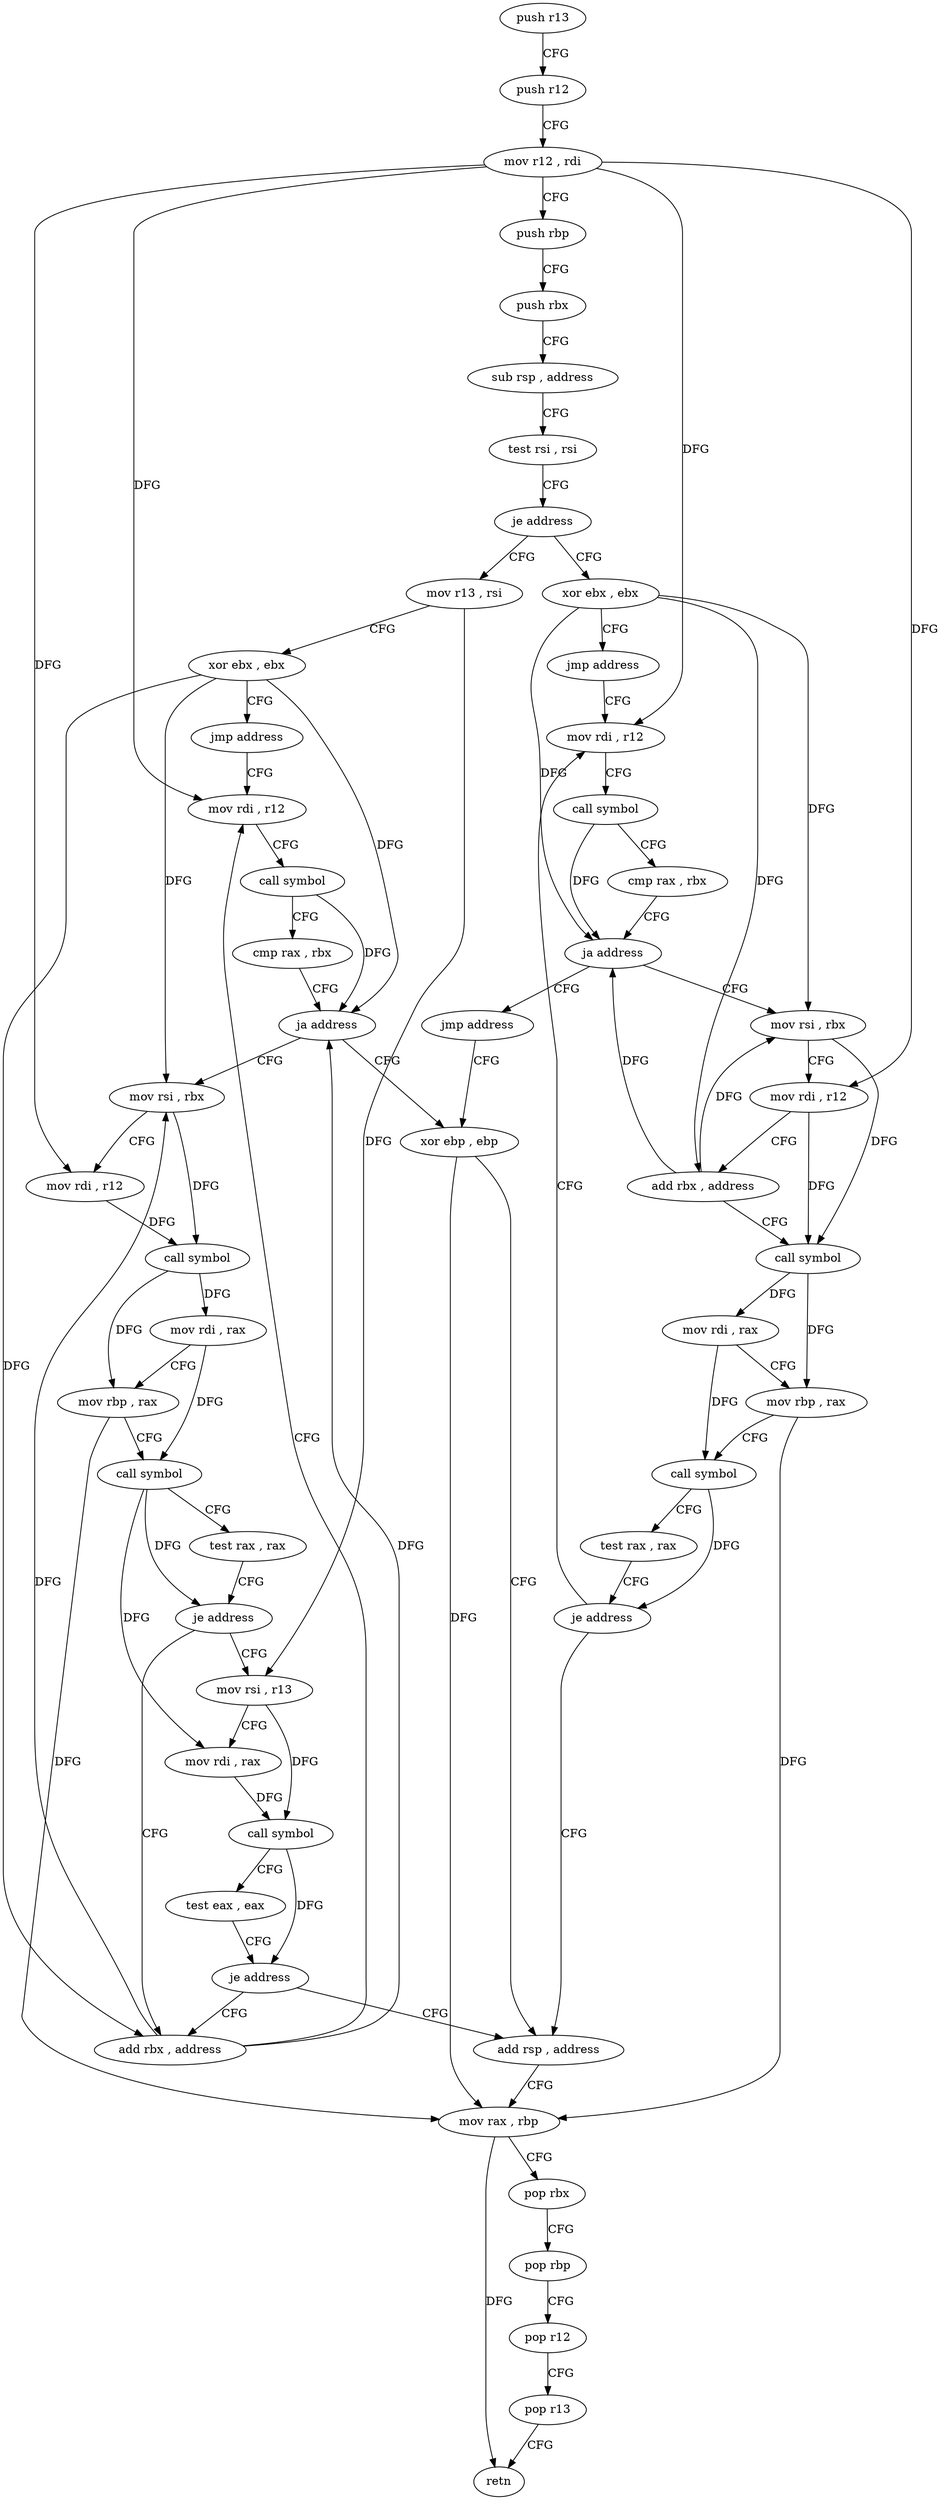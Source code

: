 digraph "func" {
"100032" [label = "push r13" ]
"100034" [label = "push r12" ]
"100036" [label = "mov r12 , rdi" ]
"100039" [label = "push rbp" ]
"100040" [label = "push rbx" ]
"100041" [label = "sub rsp , address" ]
"100045" [label = "test rsi , rsi" ]
"100048" [label = "je address" ]
"100144" [label = "xor ebx , ebx" ]
"100050" [label = "mov r13 , rsi" ]
"100146" [label = "jmp address" ]
"100179" [label = "mov rdi , r12" ]
"100053" [label = "xor ebx , ebx" ]
"100055" [label = "jmp address" ]
"100110" [label = "mov rdi , r12" ]
"100182" [label = "call symbol" ]
"100187" [label = "cmp rax , rbx" ]
"100190" [label = "ja address" ]
"100148" [label = "mov rsi , rbx" ]
"100192" [label = "jmp address" ]
"100113" [label = "call symbol" ]
"100118" [label = "cmp rax , rbx" ]
"100121" [label = "ja address" ]
"100064" [label = "mov rsi , rbx" ]
"100123" [label = "xor ebp , ebp" ]
"100151" [label = "mov rdi , r12" ]
"100154" [label = "add rbx , address" ]
"100158" [label = "call symbol" ]
"100163" [label = "mov rdi , rax" ]
"100166" [label = "mov rbp , rax" ]
"100169" [label = "call symbol" ]
"100174" [label = "test rax , rax" ]
"100177" [label = "je address" ]
"100125" [label = "add rsp , address" ]
"100067" [label = "mov rdi , r12" ]
"100070" [label = "call symbol" ]
"100075" [label = "mov rdi , rax" ]
"100078" [label = "mov rbp , rax" ]
"100081" [label = "call symbol" ]
"100086" [label = "test rax , rax" ]
"100089" [label = "je address" ]
"100106" [label = "add rbx , address" ]
"100091" [label = "mov rsi , r13" ]
"100129" [label = "mov rax , rbp" ]
"100132" [label = "pop rbx" ]
"100133" [label = "pop rbp" ]
"100134" [label = "pop r12" ]
"100136" [label = "pop r13" ]
"100138" [label = "retn" ]
"100094" [label = "mov rdi , rax" ]
"100097" [label = "call symbol" ]
"100102" [label = "test eax , eax" ]
"100104" [label = "je address" ]
"100032" -> "100034" [ label = "CFG" ]
"100034" -> "100036" [ label = "CFG" ]
"100036" -> "100039" [ label = "CFG" ]
"100036" -> "100179" [ label = "DFG" ]
"100036" -> "100110" [ label = "DFG" ]
"100036" -> "100151" [ label = "DFG" ]
"100036" -> "100067" [ label = "DFG" ]
"100039" -> "100040" [ label = "CFG" ]
"100040" -> "100041" [ label = "CFG" ]
"100041" -> "100045" [ label = "CFG" ]
"100045" -> "100048" [ label = "CFG" ]
"100048" -> "100144" [ label = "CFG" ]
"100048" -> "100050" [ label = "CFG" ]
"100144" -> "100146" [ label = "CFG" ]
"100144" -> "100190" [ label = "DFG" ]
"100144" -> "100148" [ label = "DFG" ]
"100144" -> "100154" [ label = "DFG" ]
"100050" -> "100053" [ label = "CFG" ]
"100050" -> "100091" [ label = "DFG" ]
"100146" -> "100179" [ label = "CFG" ]
"100179" -> "100182" [ label = "CFG" ]
"100053" -> "100055" [ label = "CFG" ]
"100053" -> "100121" [ label = "DFG" ]
"100053" -> "100064" [ label = "DFG" ]
"100053" -> "100106" [ label = "DFG" ]
"100055" -> "100110" [ label = "CFG" ]
"100110" -> "100113" [ label = "CFG" ]
"100182" -> "100187" [ label = "CFG" ]
"100182" -> "100190" [ label = "DFG" ]
"100187" -> "100190" [ label = "CFG" ]
"100190" -> "100148" [ label = "CFG" ]
"100190" -> "100192" [ label = "CFG" ]
"100148" -> "100151" [ label = "CFG" ]
"100148" -> "100158" [ label = "DFG" ]
"100192" -> "100123" [ label = "CFG" ]
"100113" -> "100118" [ label = "CFG" ]
"100113" -> "100121" [ label = "DFG" ]
"100118" -> "100121" [ label = "CFG" ]
"100121" -> "100064" [ label = "CFG" ]
"100121" -> "100123" [ label = "CFG" ]
"100064" -> "100067" [ label = "CFG" ]
"100064" -> "100070" [ label = "DFG" ]
"100123" -> "100125" [ label = "CFG" ]
"100123" -> "100129" [ label = "DFG" ]
"100151" -> "100154" [ label = "CFG" ]
"100151" -> "100158" [ label = "DFG" ]
"100154" -> "100158" [ label = "CFG" ]
"100154" -> "100190" [ label = "DFG" ]
"100154" -> "100148" [ label = "DFG" ]
"100158" -> "100163" [ label = "DFG" ]
"100158" -> "100166" [ label = "DFG" ]
"100163" -> "100166" [ label = "CFG" ]
"100163" -> "100169" [ label = "DFG" ]
"100166" -> "100169" [ label = "CFG" ]
"100166" -> "100129" [ label = "DFG" ]
"100169" -> "100174" [ label = "CFG" ]
"100169" -> "100177" [ label = "DFG" ]
"100174" -> "100177" [ label = "CFG" ]
"100177" -> "100125" [ label = "CFG" ]
"100177" -> "100179" [ label = "CFG" ]
"100125" -> "100129" [ label = "CFG" ]
"100067" -> "100070" [ label = "DFG" ]
"100070" -> "100075" [ label = "DFG" ]
"100070" -> "100078" [ label = "DFG" ]
"100075" -> "100078" [ label = "CFG" ]
"100075" -> "100081" [ label = "DFG" ]
"100078" -> "100081" [ label = "CFG" ]
"100078" -> "100129" [ label = "DFG" ]
"100081" -> "100086" [ label = "CFG" ]
"100081" -> "100089" [ label = "DFG" ]
"100081" -> "100094" [ label = "DFG" ]
"100086" -> "100089" [ label = "CFG" ]
"100089" -> "100106" [ label = "CFG" ]
"100089" -> "100091" [ label = "CFG" ]
"100106" -> "100110" [ label = "CFG" ]
"100106" -> "100121" [ label = "DFG" ]
"100106" -> "100064" [ label = "DFG" ]
"100091" -> "100094" [ label = "CFG" ]
"100091" -> "100097" [ label = "DFG" ]
"100129" -> "100132" [ label = "CFG" ]
"100129" -> "100138" [ label = "DFG" ]
"100132" -> "100133" [ label = "CFG" ]
"100133" -> "100134" [ label = "CFG" ]
"100134" -> "100136" [ label = "CFG" ]
"100136" -> "100138" [ label = "CFG" ]
"100094" -> "100097" [ label = "DFG" ]
"100097" -> "100102" [ label = "CFG" ]
"100097" -> "100104" [ label = "DFG" ]
"100102" -> "100104" [ label = "CFG" ]
"100104" -> "100125" [ label = "CFG" ]
"100104" -> "100106" [ label = "CFG" ]
}
